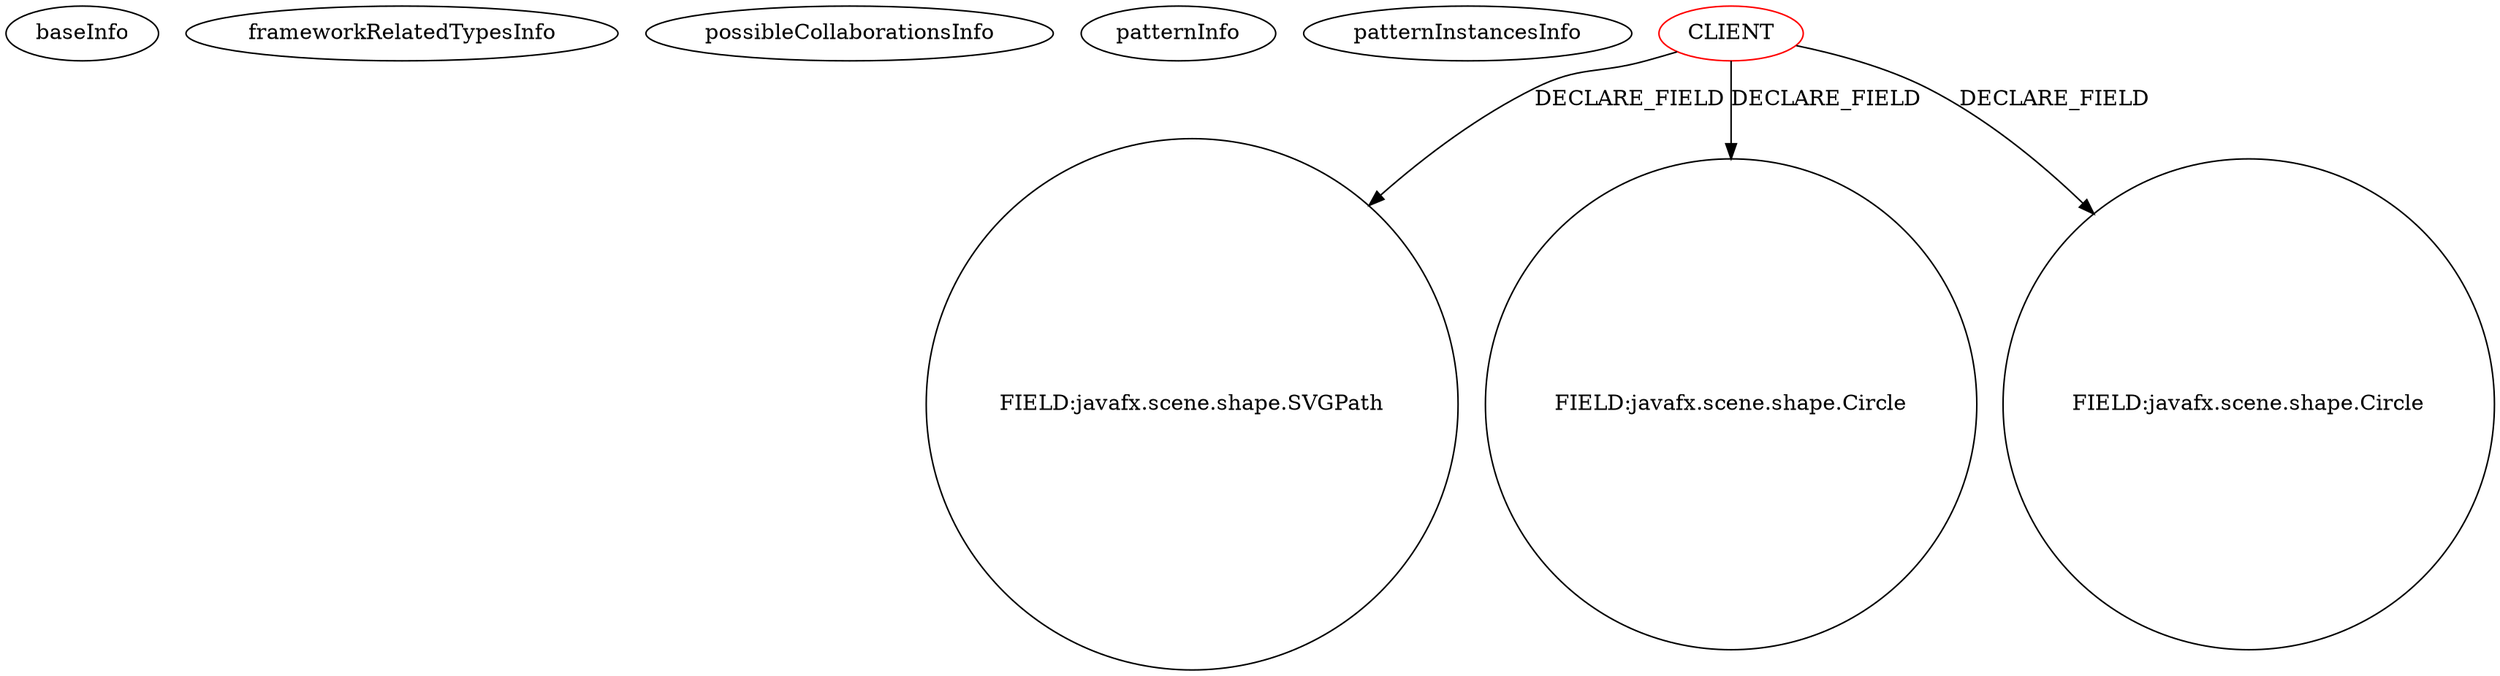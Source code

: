 digraph {
baseInfo[graphId=2784,category="pattern",isAnonymous=false,possibleRelation=false]
frameworkRelatedTypesInfo[]
possibleCollaborationsInfo[]
patternInfo[frequency=3.0,patternRootClient=0]
patternInstancesInfo[0="AMITCCILGITHUB-Contacts~/AMITCCILGITHUB-Contacts/Contacts-master/Contacts/src/org/apandey/preloader/Loading.java~Loading~34",1="MrLoNee-RadialFx~/MrLoNee-RadialFx/RadialFx-master/src/com/mrlonee/radialfx/thermostat/NestNoCss.java~NestNoCss~985",2="MrLoNee-RadialFx~/MrLoNee-RadialFx/RadialFx-master/src/com/mrlonee/radialfx/thermostat/Nest.java~Nest~992"]
38[label="FIELD:javafx.scene.shape.SVGPath",vertexType="FIELD_DECLARATION",isFrameworkType=false,shape=circle]
0[label="CLIENT",vertexType="ROOT_CLIENT_CLASS_DECLARATION",isFrameworkType=false,color=red]
32[label="FIELD:javafx.scene.shape.Circle",vertexType="FIELD_DECLARATION",isFrameworkType=false,shape=circle]
28[label="FIELD:javafx.scene.shape.Circle",vertexType="FIELD_DECLARATION",isFrameworkType=false,shape=circle]
0->38[label="DECLARE_FIELD"]
0->28[label="DECLARE_FIELD"]
0->32[label="DECLARE_FIELD"]
}
